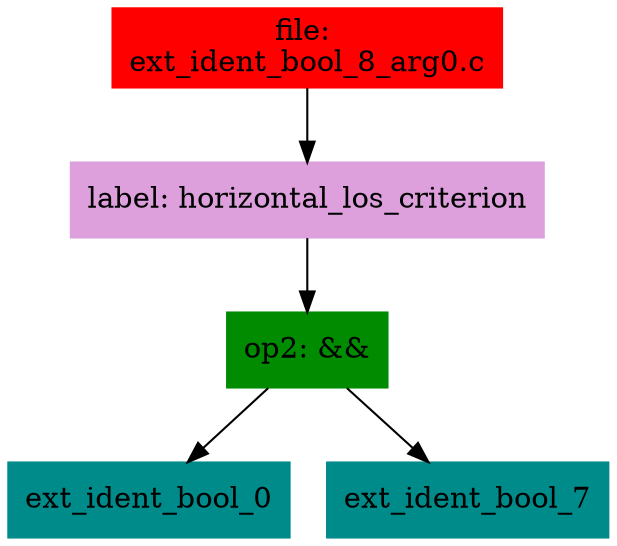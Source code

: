 digraph G {
node [shape=box]

0 [label="file: 
ext_ident_bool_8_arg0.c",color=red, style=filled]
1 [label="label: horizontal_los_criterion",color=plum, style=filled]
0 -> 1
2 [label="op2: &&",color=green4, style=filled]
1 -> 2
3 [label="ext_ident_bool_0",color=cyan4, style=filled]
2 -> 3
36 [label="ext_ident_bool_7",color=cyan4, style=filled]
2 -> 36


}

